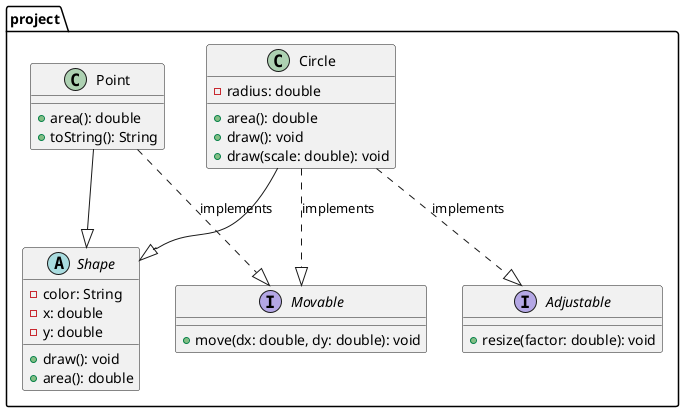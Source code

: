 @startuml
package project {
    abstract class Shape {
        - color: String
        - x: double
        - y: double
        + draw(): void
        + area(): double
    }

    class Circle {
        - radius: double
        + area(): double
        + draw(): void
        + draw(scale: double): void
    }

    class Point {
        + area(): double
        + toString(): String
    }

    interface Movable {
        + move(dx: double, dy: double): void
    }

    interface Adjustable {
        + resize(factor: double): void
    }

    Circle --|> Shape
    Point --|> Shape

    Circle ..|> Movable : implements
    Point ..|> Movable : implements

    Circle ..|> Adjustable : implements
}
@enduml